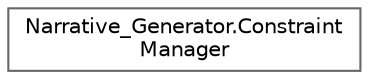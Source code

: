 digraph "Graphical Class Hierarchy"
{
 // LATEX_PDF_SIZE
  bgcolor="transparent";
  edge [fontname=Helvetica,fontsize=10,labelfontname=Helvetica,labelfontsize=10];
  node [fontname=Helvetica,fontsize=10,shape=box,height=0.2,width=0.4];
  rankdir="LR";
  Node0 [label="Narrative_Generator.Constraint\lManager",height=0.2,width=0.4,color="grey40", fillcolor="white", style="filled",URL="$class_narrative___generator_1_1_constraint_manager.html",tooltip="The class that manages the constraints."];
}
